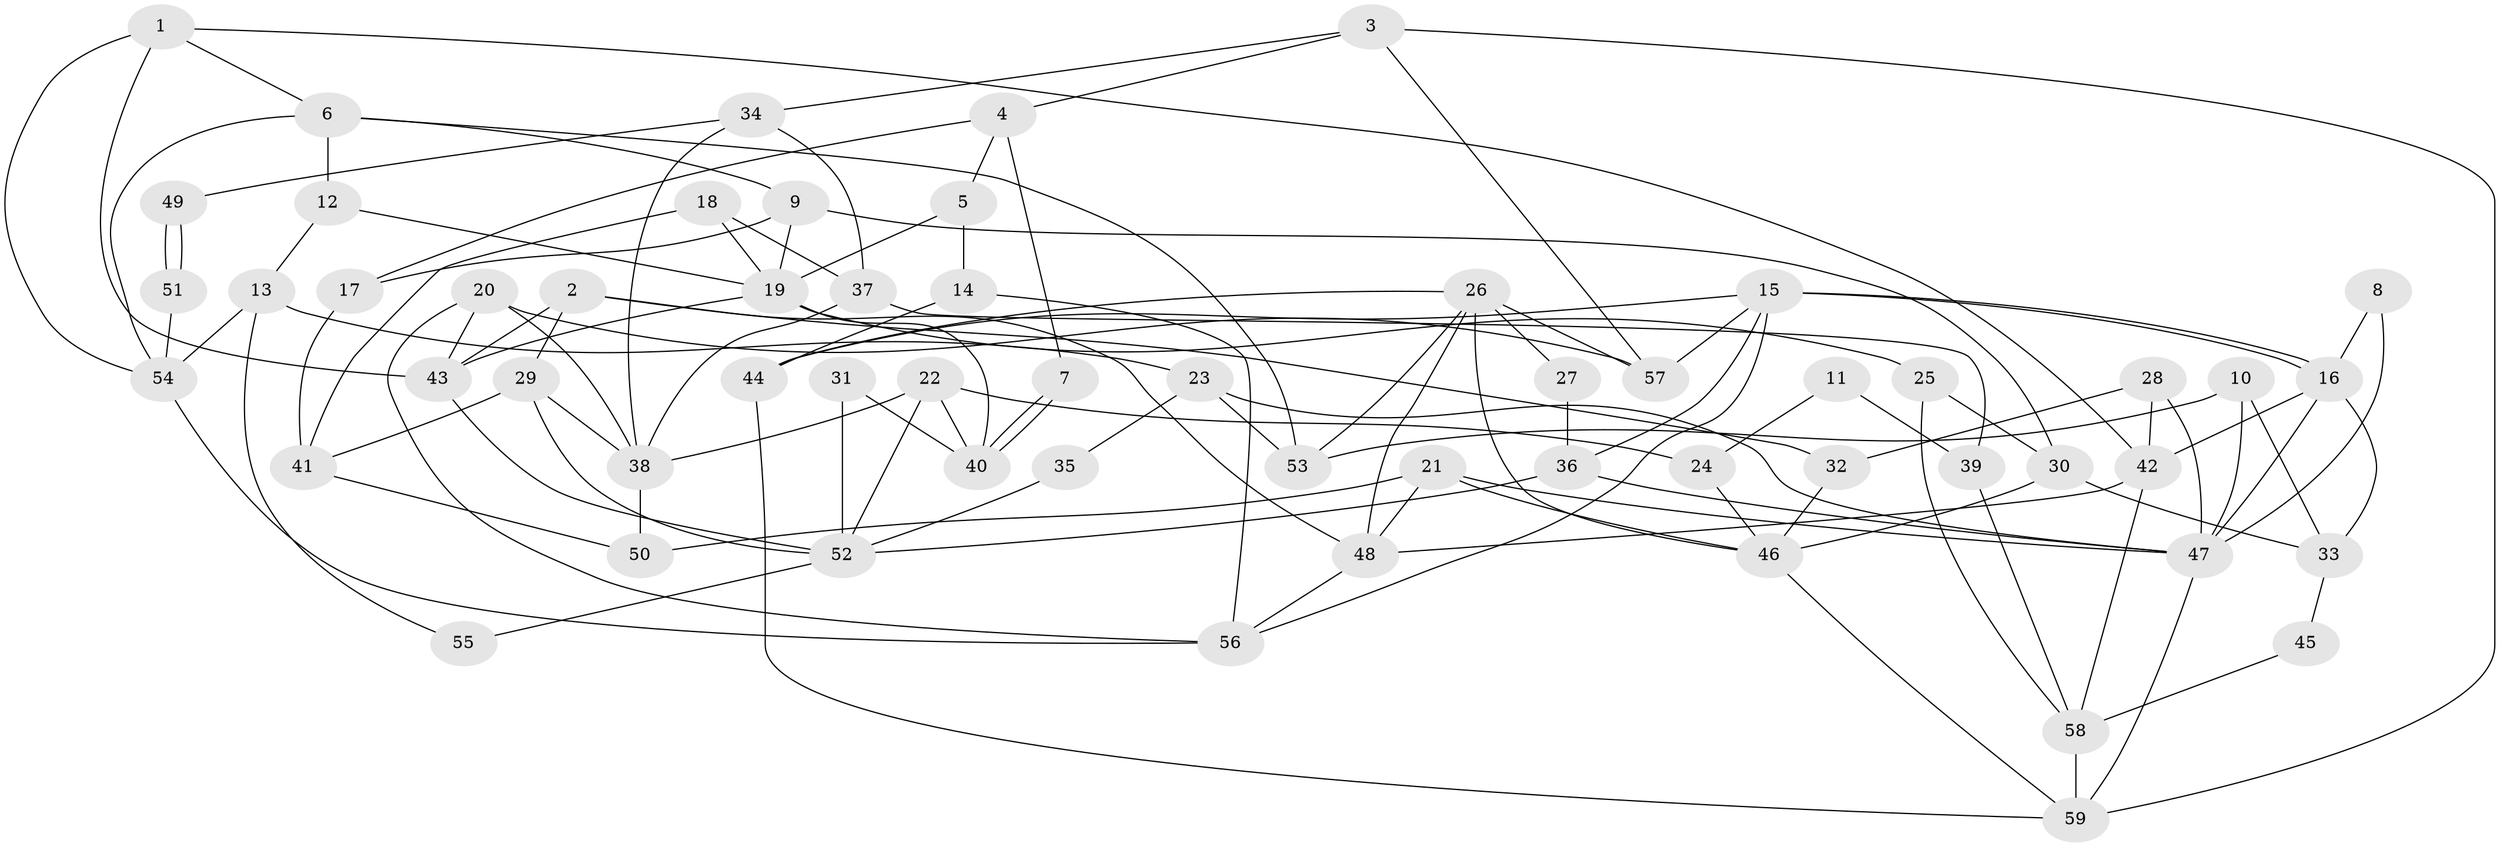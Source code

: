 // coarse degree distribution, {10: 0.06666666666666667, 7: 0.1, 4: 0.23333333333333334, 6: 0.06666666666666667, 2: 0.26666666666666666, 11: 0.03333333333333333, 3: 0.1, 8: 0.03333333333333333, 5: 0.1}
// Generated by graph-tools (version 1.1) at 2025/50/03/04/25 22:50:48]
// undirected, 59 vertices, 118 edges
graph export_dot {
  node [color=gray90,style=filled];
  1;
  2;
  3;
  4;
  5;
  6;
  7;
  8;
  9;
  10;
  11;
  12;
  13;
  14;
  15;
  16;
  17;
  18;
  19;
  20;
  21;
  22;
  23;
  24;
  25;
  26;
  27;
  28;
  29;
  30;
  31;
  32;
  33;
  34;
  35;
  36;
  37;
  38;
  39;
  40;
  41;
  42;
  43;
  44;
  45;
  46;
  47;
  48;
  49;
  50;
  51;
  52;
  53;
  54;
  55;
  56;
  57;
  58;
  59;
  1 -- 42;
  1 -- 43;
  1 -- 6;
  1 -- 54;
  2 -- 43;
  2 -- 48;
  2 -- 29;
  2 -- 32;
  3 -- 34;
  3 -- 59;
  3 -- 4;
  3 -- 57;
  4 -- 17;
  4 -- 5;
  4 -- 7;
  5 -- 14;
  5 -- 19;
  6 -- 9;
  6 -- 12;
  6 -- 53;
  6 -- 54;
  7 -- 40;
  7 -- 40;
  8 -- 16;
  8 -- 47;
  9 -- 30;
  9 -- 19;
  9 -- 17;
  10 -- 53;
  10 -- 47;
  10 -- 33;
  11 -- 24;
  11 -- 39;
  12 -- 13;
  12 -- 19;
  13 -- 23;
  13 -- 54;
  13 -- 55;
  14 -- 56;
  14 -- 44;
  15 -- 16;
  15 -- 16;
  15 -- 57;
  15 -- 36;
  15 -- 44;
  15 -- 56;
  16 -- 47;
  16 -- 33;
  16 -- 42;
  17 -- 41;
  18 -- 41;
  18 -- 19;
  18 -- 37;
  19 -- 25;
  19 -- 40;
  19 -- 43;
  20 -- 56;
  20 -- 38;
  20 -- 43;
  20 -- 57;
  21 -- 48;
  21 -- 46;
  21 -- 47;
  21 -- 50;
  22 -- 40;
  22 -- 52;
  22 -- 24;
  22 -- 38;
  23 -- 47;
  23 -- 53;
  23 -- 35;
  24 -- 46;
  25 -- 58;
  25 -- 30;
  26 -- 57;
  26 -- 46;
  26 -- 27;
  26 -- 44;
  26 -- 48;
  26 -- 53;
  27 -- 36;
  28 -- 42;
  28 -- 32;
  28 -- 47;
  29 -- 52;
  29 -- 38;
  29 -- 41;
  30 -- 33;
  30 -- 46;
  31 -- 52;
  31 -- 40;
  32 -- 46;
  33 -- 45;
  34 -- 38;
  34 -- 37;
  34 -- 49;
  35 -- 52;
  36 -- 47;
  36 -- 52;
  37 -- 38;
  37 -- 39;
  38 -- 50;
  39 -- 58;
  41 -- 50;
  42 -- 48;
  42 -- 58;
  43 -- 52;
  44 -- 59;
  45 -- 58;
  46 -- 59;
  47 -- 59;
  48 -- 56;
  49 -- 51;
  49 -- 51;
  51 -- 54;
  52 -- 55;
  54 -- 56;
  58 -- 59;
}
